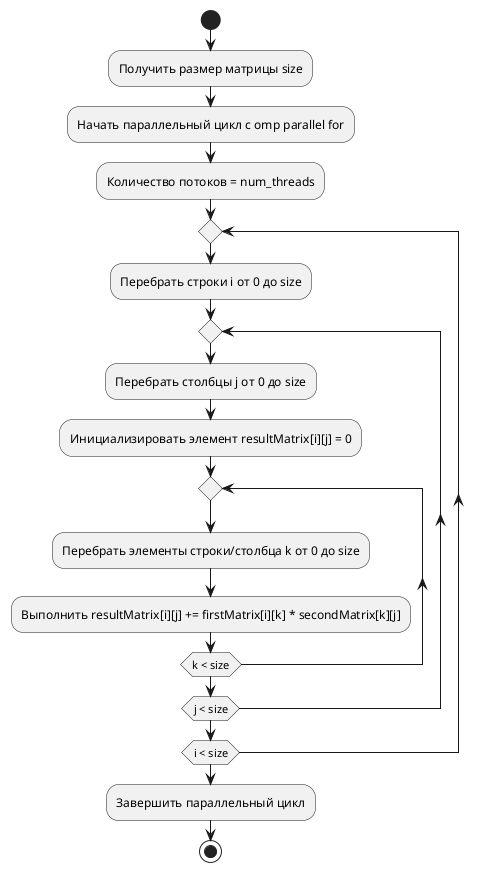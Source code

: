 @startuml For Multiply
start
:Получить размер матрицы size;
:Начать параллельный цикл с omp parallel for;
:Количество потоков = num_threads;
repeat
    :Перебрать строки i от 0 до size;
    repeat
        :Перебрать столбцы j от 0 до size;
        :Инициализировать элемент resultMatrix[i][j] = 0;
        repeat
            :Перебрать элементы строки/столбца k от 0 до size;
            :Выполнить resultMatrix[i][j] += firstMatrix[i][k] * secondMatrix[k][j];
        repeat while (k < size)
    repeat while (j < size)
repeat while (i < size)
:Завершить параллельный цикл;
stop
@enduml
